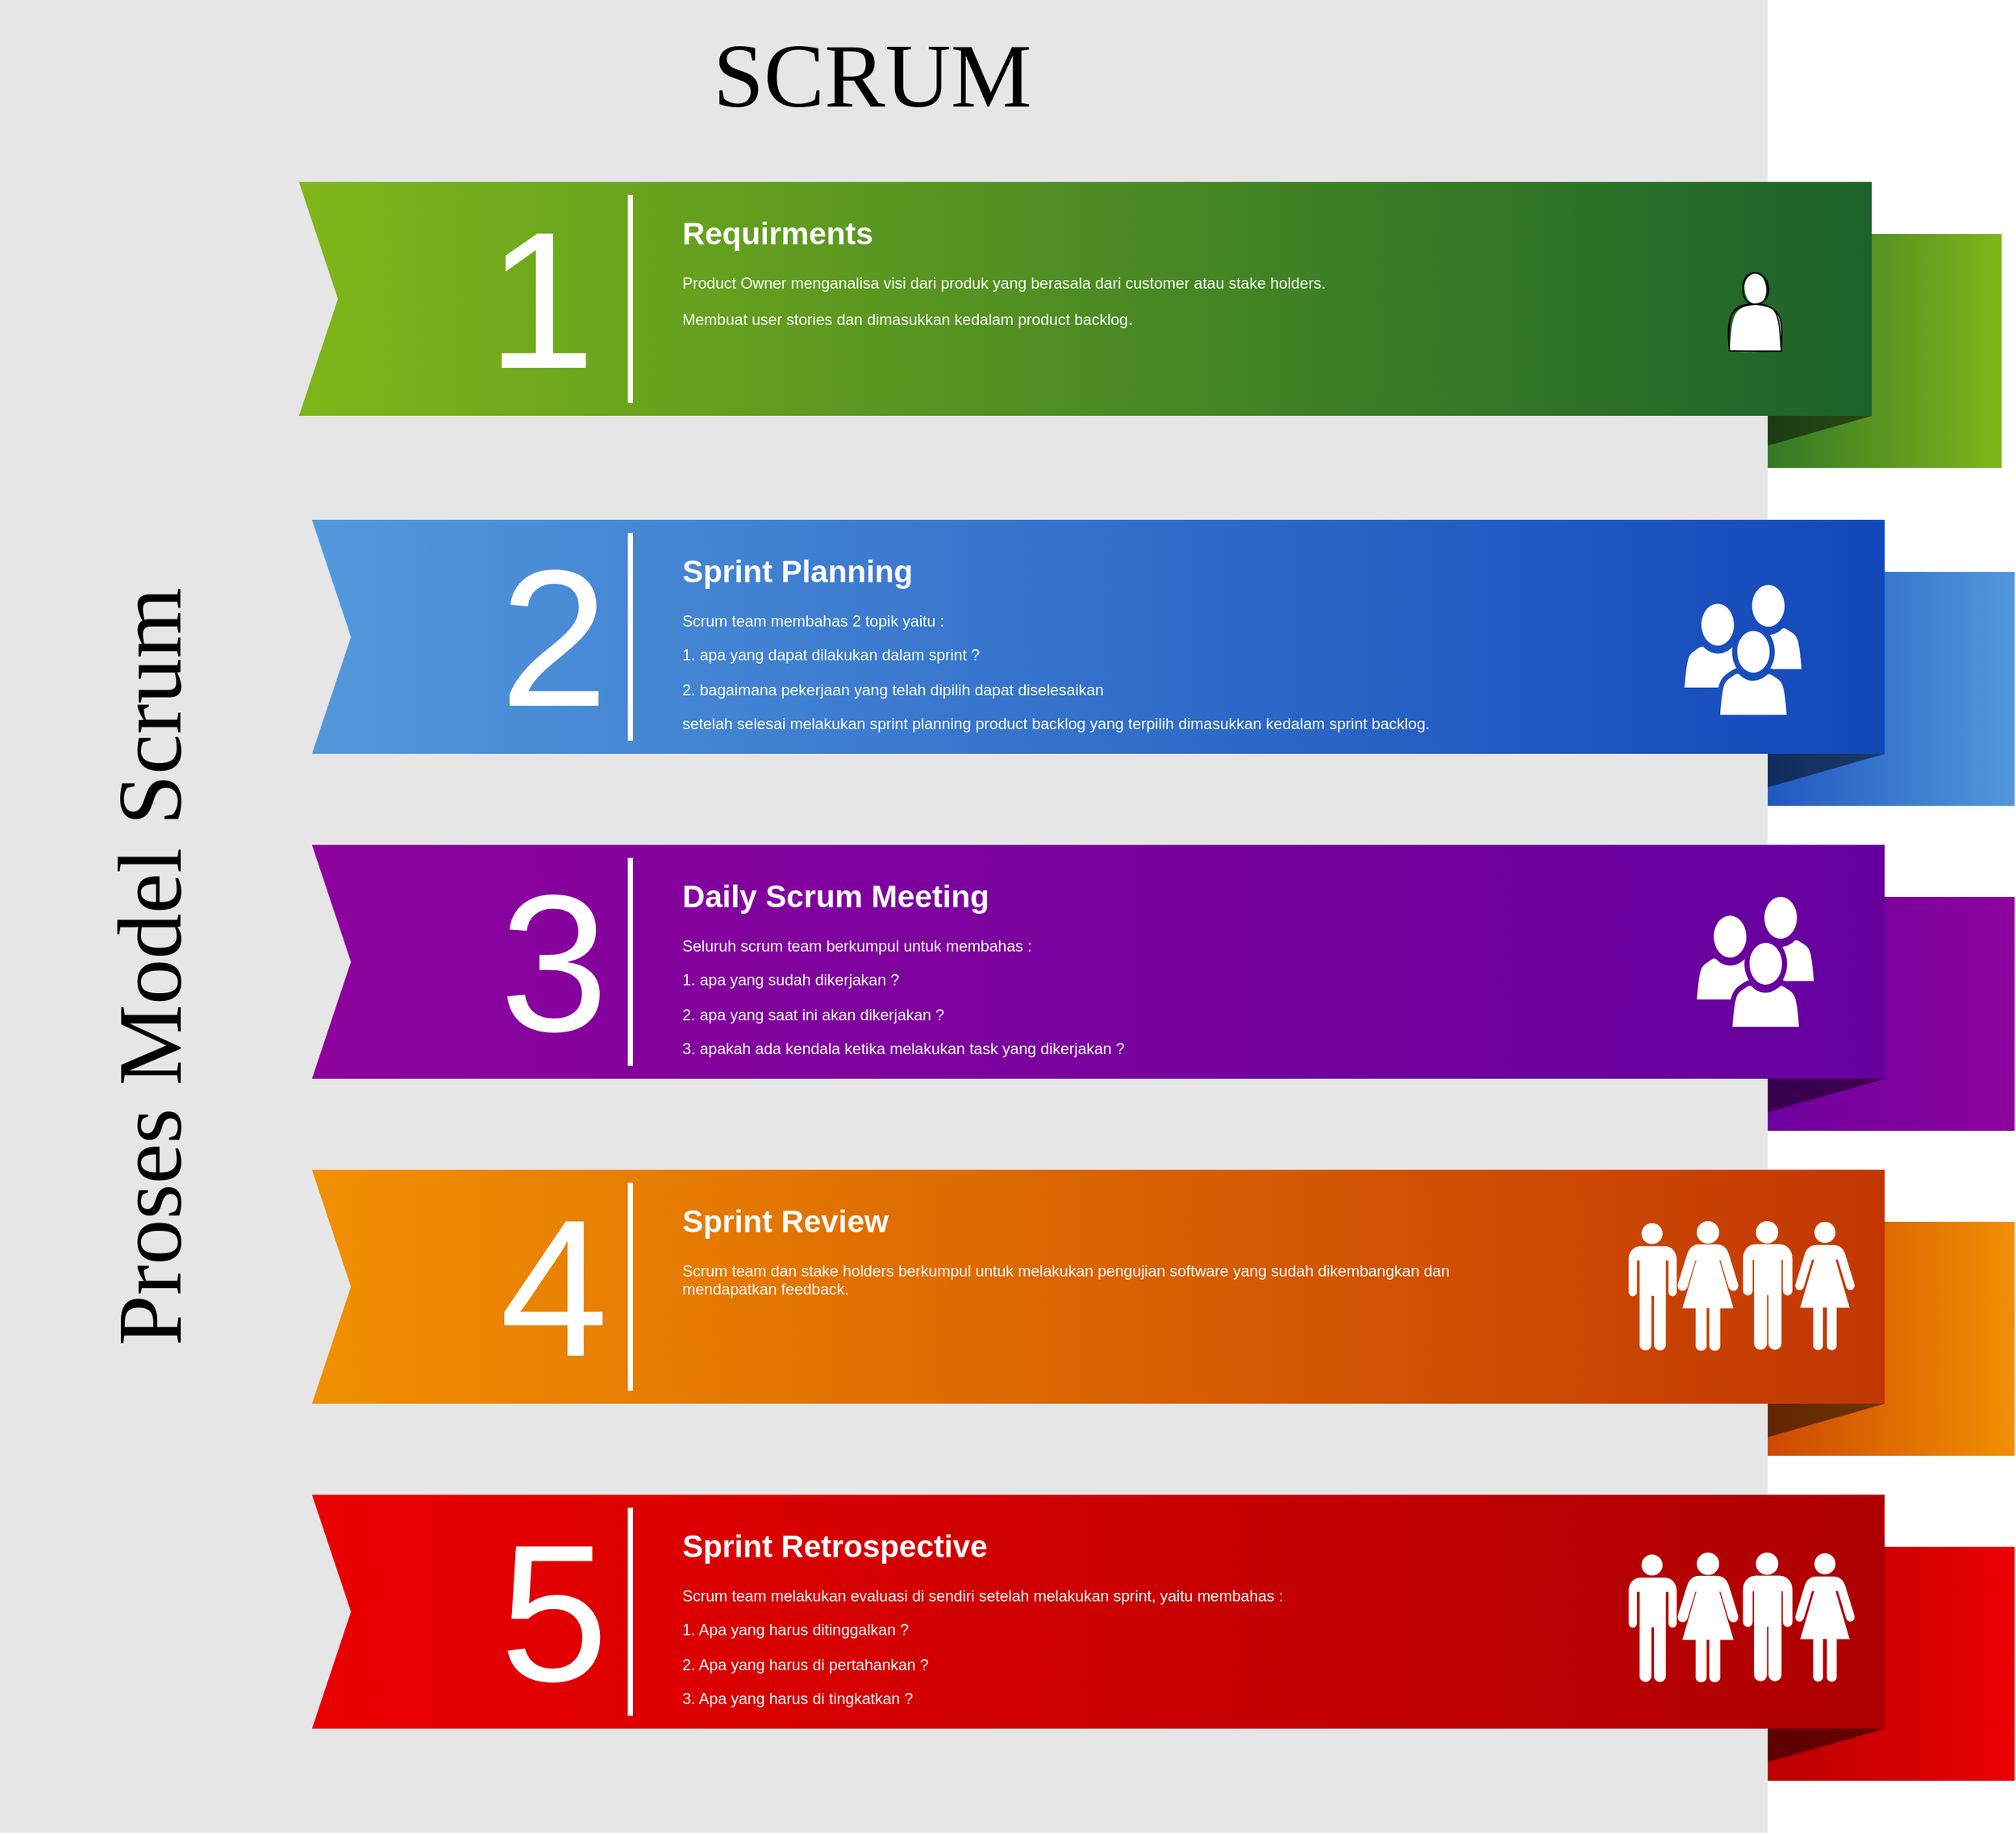 <mxfile version="20.2.3" type="github">
  <diagram name="Page-1" id="1622d65d-c77d-c4b6-e0e7-3c11208c8684">
    <mxGraphModel dx="3720" dy="2285" grid="1" gridSize="10" guides="1" tooltips="1" connect="1" arrows="1" fold="1" page="1" pageScale="1.5" pageWidth="1169" pageHeight="826" background="none" math="0" shadow="0">
      <root>
        <mxCell id="0" style=";html=1;" />
        <mxCell id="1" style=";html=1;" parent="0" />
        <mxCell id="869962fe87da545-3" value="" style="whiteSpace=wrap;html=1;rounded=0;shadow=0;dashed=0;strokeWidth=1;fontFamily=Tahoma;fontSize=10;fontColor=#FFFFFF;strokeColor=none;fillColor=#7FB61A;gradientColor=#1B622A;gradientDirection=west;" parent="1" vertex="1">
          <mxGeometry x="1360" y="210" width="240" height="180" as="geometry" />
        </mxCell>
        <mxCell id="869962fe87da545-4" value="" style="verticalLabelPosition=bottom;verticalAlign=top;html=1;strokeWidth=1;shape=mxgraph.basic.orthogonal_triangle;rounded=0;shadow=0;dashed=0;fontFamily=Tahoma;fontSize=10;fontColor=#FFFFFF;flipV=1;fillColor=#000000;strokeColor=none;opacity=50;" parent="1" vertex="1">
          <mxGeometry x="1360" y="350" width="140" height="40" as="geometry" />
        </mxCell>
        <mxCell id="869962fe87da545-6" value="" style="whiteSpace=wrap;html=1;rounded=0;shadow=0;dashed=0;strokeWidth=1;fontFamily=Tahoma;fontSize=10;fontColor=#FFFFFF;strokeColor=none;fillColor=#5398DB;gradientColor=#1247B9;gradientDirection=west;" parent="1" vertex="1">
          <mxGeometry x="1370" y="470" width="240" height="180" as="geometry" />
        </mxCell>
        <mxCell id="869962fe87da545-7" value="" style="verticalLabelPosition=bottom;verticalAlign=top;html=1;strokeWidth=1;shape=mxgraph.basic.orthogonal_triangle;rounded=0;shadow=0;dashed=0;fontFamily=Tahoma;fontSize=10;fontColor=#FFFFFF;flipV=1;fillColor=#000000;strokeColor=none;opacity=50;" parent="1" vertex="1">
          <mxGeometry x="1370" y="610" width="140" height="40" as="geometry" />
        </mxCell>
        <mxCell id="869962fe87da545-9" value="" style="whiteSpace=wrap;html=1;rounded=0;shadow=0;dashed=0;strokeWidth=1;fontFamily=Tahoma;fontSize=10;fontColor=#FFFFFF;strokeColor=none;fillColor=#8D029D;gradientColor=#65009E;gradientDirection=west;" parent="1" vertex="1">
          <mxGeometry x="1370" y="720" width="240" height="180" as="geometry" />
        </mxCell>
        <mxCell id="869962fe87da545-10" value="" style="verticalLabelPosition=bottom;verticalAlign=top;html=1;strokeWidth=1;shape=mxgraph.basic.orthogonal_triangle;rounded=0;shadow=0;dashed=0;fontFamily=Tahoma;fontSize=10;fontColor=#FFFFFF;flipV=1;fillColor=#000000;strokeColor=none;opacity=50;" parent="1" vertex="1">
          <mxGeometry x="1370" y="860" width="140" height="40" as="geometry" />
        </mxCell>
        <mxCell id="869962fe87da545-12" value="" style="whiteSpace=wrap;html=1;rounded=0;shadow=0;dashed=0;strokeWidth=1;fontFamily=Tahoma;fontSize=10;fontColor=#FFFFFF;strokeColor=none;fillColor=#F19001;gradientColor=#C23603;gradientDirection=west;" parent="1" vertex="1">
          <mxGeometry x="1370" y="970" width="240" height="180" as="geometry" />
        </mxCell>
        <mxCell id="869962fe87da545-13" value="" style="verticalLabelPosition=bottom;verticalAlign=top;html=1;strokeWidth=1;shape=mxgraph.basic.orthogonal_triangle;rounded=0;shadow=0;dashed=0;fontFamily=Tahoma;fontSize=10;fontColor=#FFFFFF;flipV=1;fillColor=#000000;strokeColor=none;opacity=50;" parent="1" vertex="1">
          <mxGeometry x="1370" y="1110" width="140" height="40" as="geometry" />
        </mxCell>
        <mxCell id="869962fe87da545-15" value="" style="whiteSpace=wrap;html=1;rounded=0;shadow=0;dashed=0;strokeWidth=1;fontFamily=Tahoma;fontSize=10;fontColor=#FFFFFF;strokeColor=none;fillColor=#EA0001;gradientColor=#AD0002;gradientDirection=west;" parent="1" vertex="1">
          <mxGeometry x="1370" y="1220" width="240" height="180" as="geometry" />
        </mxCell>
        <mxCell id="869962fe87da545-16" value="" style="verticalLabelPosition=bottom;verticalAlign=top;html=1;strokeWidth=1;shape=mxgraph.basic.orthogonal_triangle;rounded=0;shadow=0;dashed=0;fontFamily=Tahoma;fontSize=10;fontColor=#FFFFFF;flipV=1;fillColor=#000000;strokeColor=none;opacity=50;" parent="1" vertex="1">
          <mxGeometry x="1370" y="1360" width="140" height="40" as="geometry" />
        </mxCell>
        <mxCell id="869962fe87da545-5" value="SCRUM&amp;nbsp;" style="whiteSpace=wrap;html=1;rounded=0;shadow=0;dashed=0;strokeWidth=1;fillColor=#E6E6E6;fontFamily=Verdana;fontSize=70;strokeColor=none;verticalAlign=top;spacingTop=10;" parent="1" vertex="1">
          <mxGeometry x="60" y="30" width="1360" height="1410" as="geometry" />
        </mxCell>
        <mxCell id="869962fe87da545-2" value="" style="html=1;shadow=0;dashed=0;align=center;verticalAlign=middle;shape=mxgraph.arrows2.arrow;dy=0;dx=0;notch=30;rounded=0;strokeColor=none;strokeWidth=1;fillColor=#7FB61A;fontFamily=Tahoma;fontSize=10;fontColor=#FFFFFF;gradientColor=#1B622A;gradientDirection=east;" parent="1" vertex="1">
          <mxGeometry x="290" y="170" width="1210" height="180" as="geometry" />
        </mxCell>
        <mxCell id="869962fe87da545-8" value="" style="html=1;shadow=0;dashed=0;align=center;verticalAlign=middle;shape=mxgraph.arrows2.arrow;dy=0;dx=0;notch=30;rounded=0;strokeColor=none;strokeWidth=1;fillColor=#5398DB;fontFamily=Tahoma;fontSize=10;fontColor=#FFFFFF;gradientColor=#1247B9;gradientDirection=east;" parent="1" vertex="1">
          <mxGeometry x="300" y="430" width="1210" height="180" as="geometry" />
        </mxCell>
        <mxCell id="869962fe87da545-11" value="" style="html=1;shadow=0;dashed=0;align=center;verticalAlign=middle;shape=mxgraph.arrows2.arrow;dy=0;dx=0;notch=30;rounded=0;strokeColor=none;strokeWidth=1;fillColor=#8D029D;fontFamily=Tahoma;fontSize=10;fontColor=#FFFFFF;gradientColor=#65009E;gradientDirection=east;" parent="1" vertex="1">
          <mxGeometry x="300" y="680" width="1210" height="180" as="geometry" />
        </mxCell>
        <mxCell id="869962fe87da545-14" value="" style="html=1;shadow=0;dashed=0;align=center;verticalAlign=middle;shape=mxgraph.arrows2.arrow;dy=0;dx=0;notch=30;rounded=0;strokeColor=none;strokeWidth=1;fillColor=#F19001;fontFamily=Tahoma;fontSize=10;fontColor=#FFFFFF;gradientColor=#C23603;gradientDirection=east;" parent="1" vertex="1">
          <mxGeometry x="300" y="930" width="1210" height="180" as="geometry" />
        </mxCell>
        <mxCell id="869962fe87da545-17" value="" style="html=1;shadow=0;dashed=0;align=center;verticalAlign=middle;shape=mxgraph.arrows2.arrow;dy=0;dx=0;notch=30;rounded=0;strokeColor=none;strokeWidth=1;fillColor=#EA0001;fontFamily=Tahoma;fontSize=10;fontColor=#FFFFFF;gradientColor=#AD0002;gradientDirection=east;" parent="1" vertex="1">
          <mxGeometry x="300" y="1180" width="1210" height="180" as="geometry" />
        </mxCell>
        <mxCell id="869962fe87da545-18" value="Proses Model Scrum&amp;nbsp;" style="text;html=1;strokeColor=none;fillColor=none;align=center;verticalAlign=middle;whiteSpace=wrap;rounded=0;shadow=0;dashed=0;fontFamily=Verdana;fontSize=70;horizontal=0;" parent="1" vertex="1">
          <mxGeometry x="110" y="170" width="130" height="1190" as="geometry" />
        </mxCell>
        <mxCell id="869962fe87da545-19" value="1" style="text;html=1;strokeColor=none;fillColor=none;align=right;verticalAlign=middle;whiteSpace=wrap;rounded=0;shadow=0;dashed=0;fontFamily=Helvetica;fontSize=150;fontColor=#FFFFFF;" parent="1" vertex="1">
          <mxGeometry x="320" y="170" width="200" height="180" as="geometry" />
        </mxCell>
        <mxCell id="869962fe87da545-20" value="2" style="text;html=1;strokeColor=none;fillColor=none;align=right;verticalAlign=middle;whiteSpace=wrap;rounded=0;shadow=0;dashed=0;fontFamily=Helvetica;fontSize=150;fontColor=#FFFFFF;" parent="1" vertex="1">
          <mxGeometry x="330" y="430" width="200" height="180" as="geometry" />
        </mxCell>
        <mxCell id="869962fe87da545-21" value="3" style="text;html=1;strokeColor=none;fillColor=none;align=right;verticalAlign=middle;whiteSpace=wrap;rounded=0;shadow=0;dashed=0;fontFamily=Helvetica;fontSize=150;fontColor=#FFFFFF;" parent="1" vertex="1">
          <mxGeometry x="330" y="680" width="200" height="180" as="geometry" />
        </mxCell>
        <mxCell id="869962fe87da545-22" value="4" style="text;html=1;strokeColor=none;fillColor=none;align=right;verticalAlign=middle;whiteSpace=wrap;rounded=0;shadow=0;dashed=0;fontFamily=Helvetica;fontSize=150;fontColor=#FFFFFF;" parent="1" vertex="1">
          <mxGeometry x="330" y="930" width="200" height="180" as="geometry" />
        </mxCell>
        <mxCell id="869962fe87da545-23" value="5" style="text;html=1;strokeColor=none;fillColor=none;align=right;verticalAlign=middle;whiteSpace=wrap;rounded=0;shadow=0;dashed=0;fontFamily=Helvetica;fontSize=150;fontColor=#FFFFFF;" parent="1" vertex="1">
          <mxGeometry x="330" y="1180" width="200" height="180" as="geometry" />
        </mxCell>
        <mxCell id="869962fe87da545-24" value="" style="line;strokeWidth=4;direction=south;html=1;rounded=0;shadow=0;dashed=0;fillColor=none;gradientColor=#AD0002;fontFamily=Helvetica;fontSize=150;fontColor=#FFFFFF;align=right;strokeColor=#FFFFFF;" parent="1" vertex="1">
          <mxGeometry x="540" y="180" width="10" height="160" as="geometry" />
        </mxCell>
        <mxCell id="869962fe87da545-25" value="" style="line;strokeWidth=4;direction=south;html=1;rounded=0;shadow=0;dashed=0;fillColor=none;gradientColor=#AD0002;fontFamily=Helvetica;fontSize=150;fontColor=#FFFFFF;align=right;strokeColor=#FFFFFF;" parent="1" vertex="1">
          <mxGeometry x="540" y="440" width="10" height="160" as="geometry" />
        </mxCell>
        <mxCell id="869962fe87da545-26" value="" style="line;strokeWidth=4;direction=south;html=1;rounded=0;shadow=0;dashed=0;fillColor=none;gradientColor=#AD0002;fontFamily=Helvetica;fontSize=150;fontColor=#FFFFFF;align=right;strokeColor=#FFFFFF;" parent="1" vertex="1">
          <mxGeometry x="540" y="690" width="10" height="160" as="geometry" />
        </mxCell>
        <mxCell id="869962fe87da545-27" value="" style="line;strokeWidth=4;direction=south;html=1;rounded=0;shadow=0;dashed=0;fillColor=none;gradientColor=#AD0002;fontFamily=Helvetica;fontSize=150;fontColor=#FFFFFF;align=right;strokeColor=#FFFFFF;" parent="1" vertex="1">
          <mxGeometry x="540" y="940" width="10" height="160" as="geometry" />
        </mxCell>
        <mxCell id="869962fe87da545-28" value="" style="line;strokeWidth=4;direction=south;html=1;rounded=0;shadow=0;dashed=0;fillColor=none;gradientColor=#AD0002;fontFamily=Helvetica;fontSize=150;fontColor=#FFFFFF;align=right;strokeColor=#FFFFFF;" parent="1" vertex="1">
          <mxGeometry x="540" y="1190" width="10" height="160" as="geometry" />
        </mxCell>
        <mxCell id="869962fe87da545-29" value="&lt;h1&gt;Requirments&amp;nbsp;&lt;/h1&gt;&lt;p style=&quot;&quot;&gt;&lt;font style=&quot;font-size: 12px;&quot;&gt;Product Owner menganalisa visi dari produk yang berasala dari customer atau stake holders.&lt;/font&gt;&lt;/p&gt;&lt;p style=&quot;&quot;&gt;&lt;font style=&quot;font-size: 12px;&quot;&gt;Membuat user stories dan dimasukkan kedalam product backlog&lt;/font&gt;&lt;font style=&quot;font-size: 14px;&quot;&gt;.&lt;/font&gt;&lt;span style=&quot;font-size: 13px;&quot;&gt;&amp;nbsp;&lt;/span&gt;&lt;/p&gt;" style="text;html=1;strokeColor=none;fillColor=none;spacing=5;spacingTop=-20;whiteSpace=wrap;overflow=hidden;rounded=0;shadow=0;dashed=0;fontFamily=Helvetica;fontSize=12;fontColor=#FFFFFF;align=left;" parent="1" vertex="1">
          <mxGeometry x="580" y="190" width="670" height="140" as="geometry" />
        </mxCell>
        <mxCell id="869962fe87da545-30" value="&lt;h1&gt;Sprint Planning&amp;nbsp;&lt;/h1&gt;&lt;p&gt;&lt;span&gt;Scrum team membahas 2 topik yaitu :&lt;/span&gt;&lt;/p&gt;&lt;p&gt;&lt;span&gt;1. apa yang dapat dilakukan dalam sprint ?&lt;/span&gt;&lt;/p&gt;&lt;p&gt;&lt;span&gt;2. bagaimana pekerjaan yang telah dipilih dapat diselesaikan&amp;nbsp;&lt;/span&gt;&lt;/p&gt;&lt;p&gt;&lt;span&gt;setelah selesai melakukan sprint planning product backlog yang terpilih dimasukkan kedalam sprint backlog.&lt;/span&gt;&lt;/p&gt;" style="text;html=1;strokeColor=none;fillColor=none;spacing=5;spacingTop=-20;whiteSpace=wrap;overflow=hidden;rounded=0;shadow=0;dashed=0;fontFamily=Helvetica;fontSize=12;fontColor=#FFFFFF;align=left;" parent="1" vertex="1">
          <mxGeometry x="580" y="450" width="670" height="150" as="geometry" />
        </mxCell>
        <mxCell id="869962fe87da545-31" value="&lt;h1&gt;Daily Scrum Meeting&amp;nbsp;&lt;/h1&gt;&lt;p&gt;&lt;span&gt;Seluruh scrum team berkumpul untuk membahas :&lt;/span&gt;&lt;/p&gt;&lt;p&gt;&lt;span&gt;1. apa yang sudah dikerjakan ?&lt;/span&gt;&lt;/p&gt;&lt;p&gt;&lt;span&gt;2. apa yang saat ini akan dikerjakan ?&lt;/span&gt;&lt;/p&gt;&lt;p&gt;&lt;span&gt;3. apakah ada kendala ketika melakukan task yang dikerjakan ?&lt;/span&gt;&lt;/p&gt;" style="text;html=1;strokeColor=none;fillColor=none;spacing=5;spacingTop=-20;whiteSpace=wrap;overflow=hidden;rounded=0;shadow=0;dashed=0;fontFamily=Helvetica;fontSize=12;fontColor=#FFFFFF;align=left;" parent="1" vertex="1">
          <mxGeometry x="580" y="700" width="670" height="150" as="geometry" />
        </mxCell>
        <mxCell id="869962fe87da545-32" value="&lt;h1&gt;Sprint Review&lt;/h1&gt;&lt;p&gt;&lt;span&gt;Scrum team dan stake holders berkumpul untuk melakukan pengujian software yang sudah dikembangkan dan mendapatkan feedback.&lt;/span&gt;&lt;/p&gt;" style="text;html=1;strokeColor=none;fillColor=none;spacing=5;spacingTop=-20;whiteSpace=wrap;overflow=hidden;rounded=0;shadow=0;dashed=0;fontFamily=Helvetica;fontSize=12;fontColor=#FFFFFF;align=left;" parent="1" vertex="1">
          <mxGeometry x="580" y="950" width="670" height="140" as="geometry" />
        </mxCell>
        <mxCell id="869962fe87da545-33" value="&lt;h1&gt;Sprint Retrospective&amp;nbsp;&lt;/h1&gt;&lt;p&gt;&lt;span&gt;Scrum team melakukan evaluasi di sendiri setelah melakukan sprint, yaitu membahas :&amp;nbsp;&lt;/span&gt;&lt;/p&gt;&lt;p&gt;&lt;span&gt;1. Apa yang harus ditinggalkan ?&lt;/span&gt;&lt;/p&gt;&lt;p&gt;&lt;span&gt;2. Apa yang harus di pertahankan ?&lt;/span&gt;&lt;/p&gt;&lt;p&gt;&lt;span&gt;3. Apa yang harus di tingkatkan ?&lt;/span&gt;&lt;/p&gt;" style="text;html=1;strokeColor=none;fillColor=none;spacing=5;spacingTop=-20;whiteSpace=wrap;overflow=hidden;rounded=0;shadow=0;dashed=0;fontFamily=Helvetica;fontSize=12;fontColor=#FFFFFF;align=left;" parent="1" vertex="1">
          <mxGeometry x="580" y="1200" width="670" height="150" as="geometry" />
        </mxCell>
        <mxCell id="869962fe87da545-34" value="" style="shadow=0;dashed=0;html=1;strokeColor=none;fillColor=#FFFFFF;labelPosition=center;verticalLabelPosition=bottom;verticalAlign=top;shape=mxgraph.office.users.users;rounded=0;fontFamily=Helvetica;fontSize=12;fontColor=#FFFFFF;align=left;" parent="1" vertex="1">
          <mxGeometry x="1356" y="480" width="90" height="100" as="geometry" />
        </mxCell>
        <mxCell id="mSRb38FUaO1iwC8YBKZ8-4" value="" style="shadow=0;dashed=0;html=1;strokeColor=none;fillColor=#FFFFFF;labelPosition=center;verticalLabelPosition=bottom;verticalAlign=top;shape=mxgraph.office.users.users;rounded=0;fontFamily=Helvetica;fontSize=12;fontColor=#FFFFFF;align=left;" vertex="1" parent="1">
          <mxGeometry x="1365.5" y="720" width="90" height="100" as="geometry" />
        </mxCell>
        <mxCell id="mSRb38FUaO1iwC8YBKZ8-5" value="" style="shape=mxgraph.signs.people.woman_1;html=1;pointerEvents=1;fillColor=#FFFFFF;strokeColor=none;verticalLabelPosition=bottom;verticalAlign=top;align=center;sketch=0;fontSize=12;" vertex="1" parent="1">
          <mxGeometry x="1440" y="970" width="48" height="100" as="geometry" />
        </mxCell>
        <mxCell id="mSRb38FUaO1iwC8YBKZ8-6" value="" style="shape=mxgraph.signs.people.man_1;html=1;pointerEvents=1;verticalLabelPosition=bottom;verticalAlign=top;align=center;sketch=0;fontSize=12;strokeColor=#FFFFFF;" vertex="1" parent="1">
          <mxGeometry x="1401.5" y="970" width="37" height="98" as="geometry" />
        </mxCell>
        <mxCell id="mSRb38FUaO1iwC8YBKZ8-7" value="" style="shape=mxgraph.signs.people.woman_1;html=1;pointerEvents=1;verticalLabelPosition=bottom;verticalAlign=top;align=center;sketch=0;fontSize=12;strokeColor=#FFFFFF;" vertex="1" parent="1">
          <mxGeometry x="1350" y="970" width="48" height="100" as="geometry" />
        </mxCell>
        <mxCell id="mSRb38FUaO1iwC8YBKZ8-8" value="" style="shape=mxgraph.signs.people.man_1;html=1;pointerEvents=1;fillColor=#FFFFFF;strokeColor=none;verticalLabelPosition=bottom;verticalAlign=top;align=center;sketch=0;fontSize=12;" vertex="1" parent="1">
          <mxGeometry x="1313" y="971" width="37" height="98" as="geometry" />
        </mxCell>
        <mxCell id="mSRb38FUaO1iwC8YBKZ8-9" value="" style="shape=mxgraph.signs.people.woman_1;html=1;pointerEvents=1;fillColor=#FFFFFF;strokeColor=none;verticalLabelPosition=bottom;verticalAlign=top;align=center;sketch=0;fontSize=12;" vertex="1" parent="1">
          <mxGeometry x="1440" y="1225" width="48" height="100" as="geometry" />
        </mxCell>
        <mxCell id="mSRb38FUaO1iwC8YBKZ8-10" value="" style="shape=mxgraph.signs.people.man_1;html=1;pointerEvents=1;verticalLabelPosition=bottom;verticalAlign=top;align=center;sketch=0;fontSize=12;strokeColor=#FFFFFF;" vertex="1" parent="1">
          <mxGeometry x="1401.5" y="1225" width="37" height="98" as="geometry" />
        </mxCell>
        <mxCell id="mSRb38FUaO1iwC8YBKZ8-11" value="" style="shape=mxgraph.signs.people.woman_1;html=1;pointerEvents=1;verticalLabelPosition=bottom;verticalAlign=top;align=center;sketch=0;fontSize=12;strokeColor=#FFFFFF;" vertex="1" parent="1">
          <mxGeometry x="1350" y="1225" width="48" height="100" as="geometry" />
        </mxCell>
        <mxCell id="mSRb38FUaO1iwC8YBKZ8-12" value="" style="shape=mxgraph.signs.people.man_1;html=1;pointerEvents=1;fillColor=#FFFFFF;strokeColor=none;verticalLabelPosition=bottom;verticalAlign=top;align=center;sketch=0;fontSize=12;" vertex="1" parent="1">
          <mxGeometry x="1313" y="1226" width="37" height="98" as="geometry" />
        </mxCell>
        <mxCell id="mSRb38FUaO1iwC8YBKZ8-13" value="" style="shape=actor;whiteSpace=wrap;html=1;sketch=1;fontSize=12;strokeColor=#000000;fillColor=#FFFFFF;gradientColor=#FFFFFF;" vertex="1" parent="1">
          <mxGeometry x="1390.5" y="240" width="40" height="60" as="geometry" />
        </mxCell>
      </root>
    </mxGraphModel>
  </diagram>
</mxfile>

